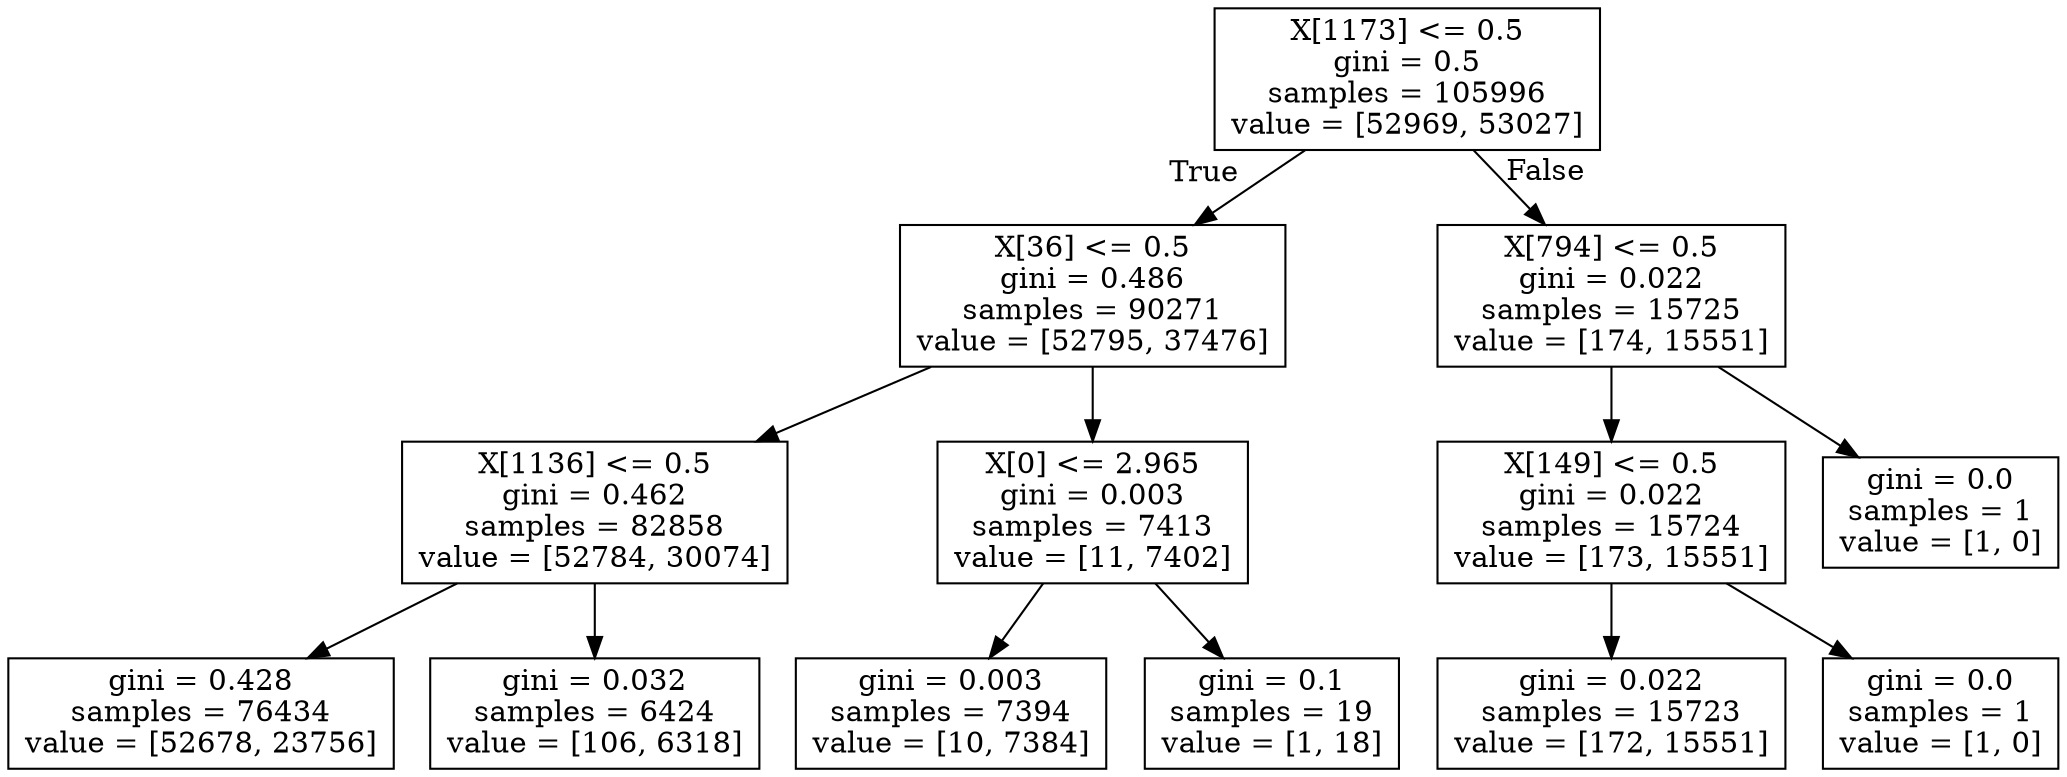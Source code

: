 digraph Tree {
node [shape=box] ;
0 [label="X[1173] <= 0.5\ngini = 0.5\nsamples = 105996\nvalue = [52969, 53027]"] ;
1 [label="X[36] <= 0.5\ngini = 0.486\nsamples = 90271\nvalue = [52795, 37476]"] ;
0 -> 1 [labeldistance=2.5, labelangle=45, headlabel="True"] ;
2 [label="X[1136] <= 0.5\ngini = 0.462\nsamples = 82858\nvalue = [52784, 30074]"] ;
1 -> 2 ;
3 [label="gini = 0.428\nsamples = 76434\nvalue = [52678, 23756]"] ;
2 -> 3 ;
4 [label="gini = 0.032\nsamples = 6424\nvalue = [106, 6318]"] ;
2 -> 4 ;
5 [label="X[0] <= 2.965\ngini = 0.003\nsamples = 7413\nvalue = [11, 7402]"] ;
1 -> 5 ;
6 [label="gini = 0.003\nsamples = 7394\nvalue = [10, 7384]"] ;
5 -> 6 ;
7 [label="gini = 0.1\nsamples = 19\nvalue = [1, 18]"] ;
5 -> 7 ;
8 [label="X[794] <= 0.5\ngini = 0.022\nsamples = 15725\nvalue = [174, 15551]"] ;
0 -> 8 [labeldistance=2.5, labelangle=-45, headlabel="False"] ;
9 [label="X[149] <= 0.5\ngini = 0.022\nsamples = 15724\nvalue = [173, 15551]"] ;
8 -> 9 ;
10 [label="gini = 0.022\nsamples = 15723\nvalue = [172, 15551]"] ;
9 -> 10 ;
11 [label="gini = 0.0\nsamples = 1\nvalue = [1, 0]"] ;
9 -> 11 ;
12 [label="gini = 0.0\nsamples = 1\nvalue = [1, 0]"] ;
8 -> 12 ;
}